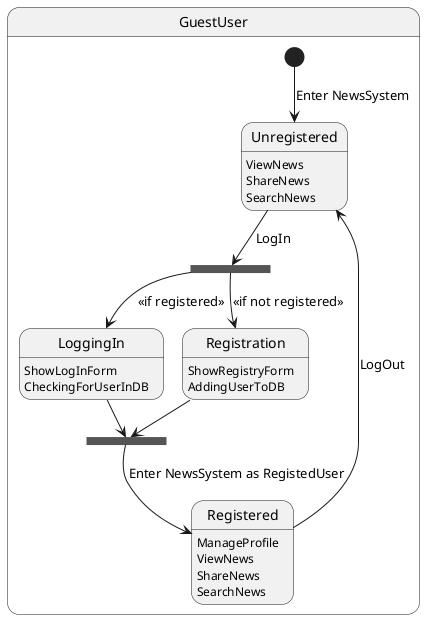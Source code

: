 @startuml

state GuestUser {
    [*] --> Unregistered : Enter NewsSystem

    state fork_state <<fork>>
    Unregistered --> fork_state : LogIn
    fork_state --> LoggingIn : <<if registered>>
    fork_state --> Registration : <<if not registered>>

    state join_state <<join>>
    LoggingIn --> join_state
    Registration --> join_state
    join_state --> Registered : Enter NewsSystem as RegistedUser

    Registered --> Unregistered: LogOut

}

state Unregistered  : ViewNews
state Unregistered  : ShareNews
state Unregistered  : SearchNews


state Registration : ShowRegistryForm
state Registration : AddingUserToDB

state LoggingIn : ShowLogInForm
state LoggingIn : CheckingForUserInDB

state Registered : ManageProfile
state Registered : ViewNews
state Registered : ShareNews
state Registered : SearchNews

@enduml
